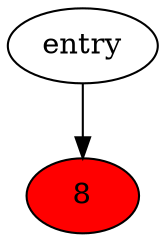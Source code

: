 strict digraph "main" {
	// Node definitions.
	2 [label=entry];
	8 [
		fillcolor=red
		style=filled
	];

	// Edge definitions.
	2 -> 8;
}
